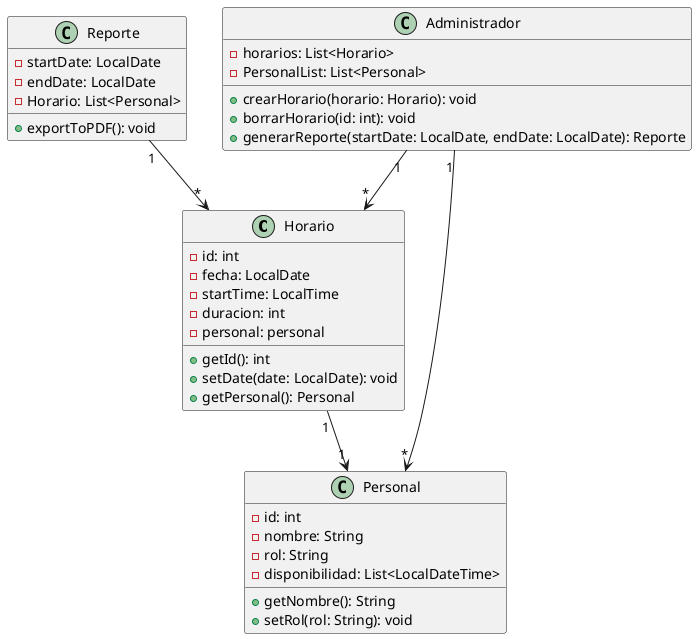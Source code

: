 @startuml
class Horario {
  -id: int
  -fecha: LocalDate
  -startTime: LocalTime
  -duracion: int
  -personal: personal
  +getId(): int
  +setDate(date: LocalDate): void
  +getPersonal(): Personal
}

class Personal {
  -id: int
  -nombre: String
  -rol: String
  -disponibilidad: List<LocalDateTime>
  +getNombre(): String
  +setRol(rol: String): void
}

class Administrador {
  -horarios: List<Horario>
  -PersonalList: List<Personal>
  +crearHorario(horario: Horario): void
  +borrarHorario(id: int): void
  +generarReporte(startDate: LocalDate, endDate: LocalDate): Reporte
}

class Reporte {
  -startDate: LocalDate
  -endDate: LocalDate
  -Horario: List<Personal>
  +exportToPDF(): void
}

Horario "1" --> "1" Personal
Administrador "1" --> "*" Horario
Administrador "1" --> "*" Personal
Reporte "1" --> "*" Horario
@enduml